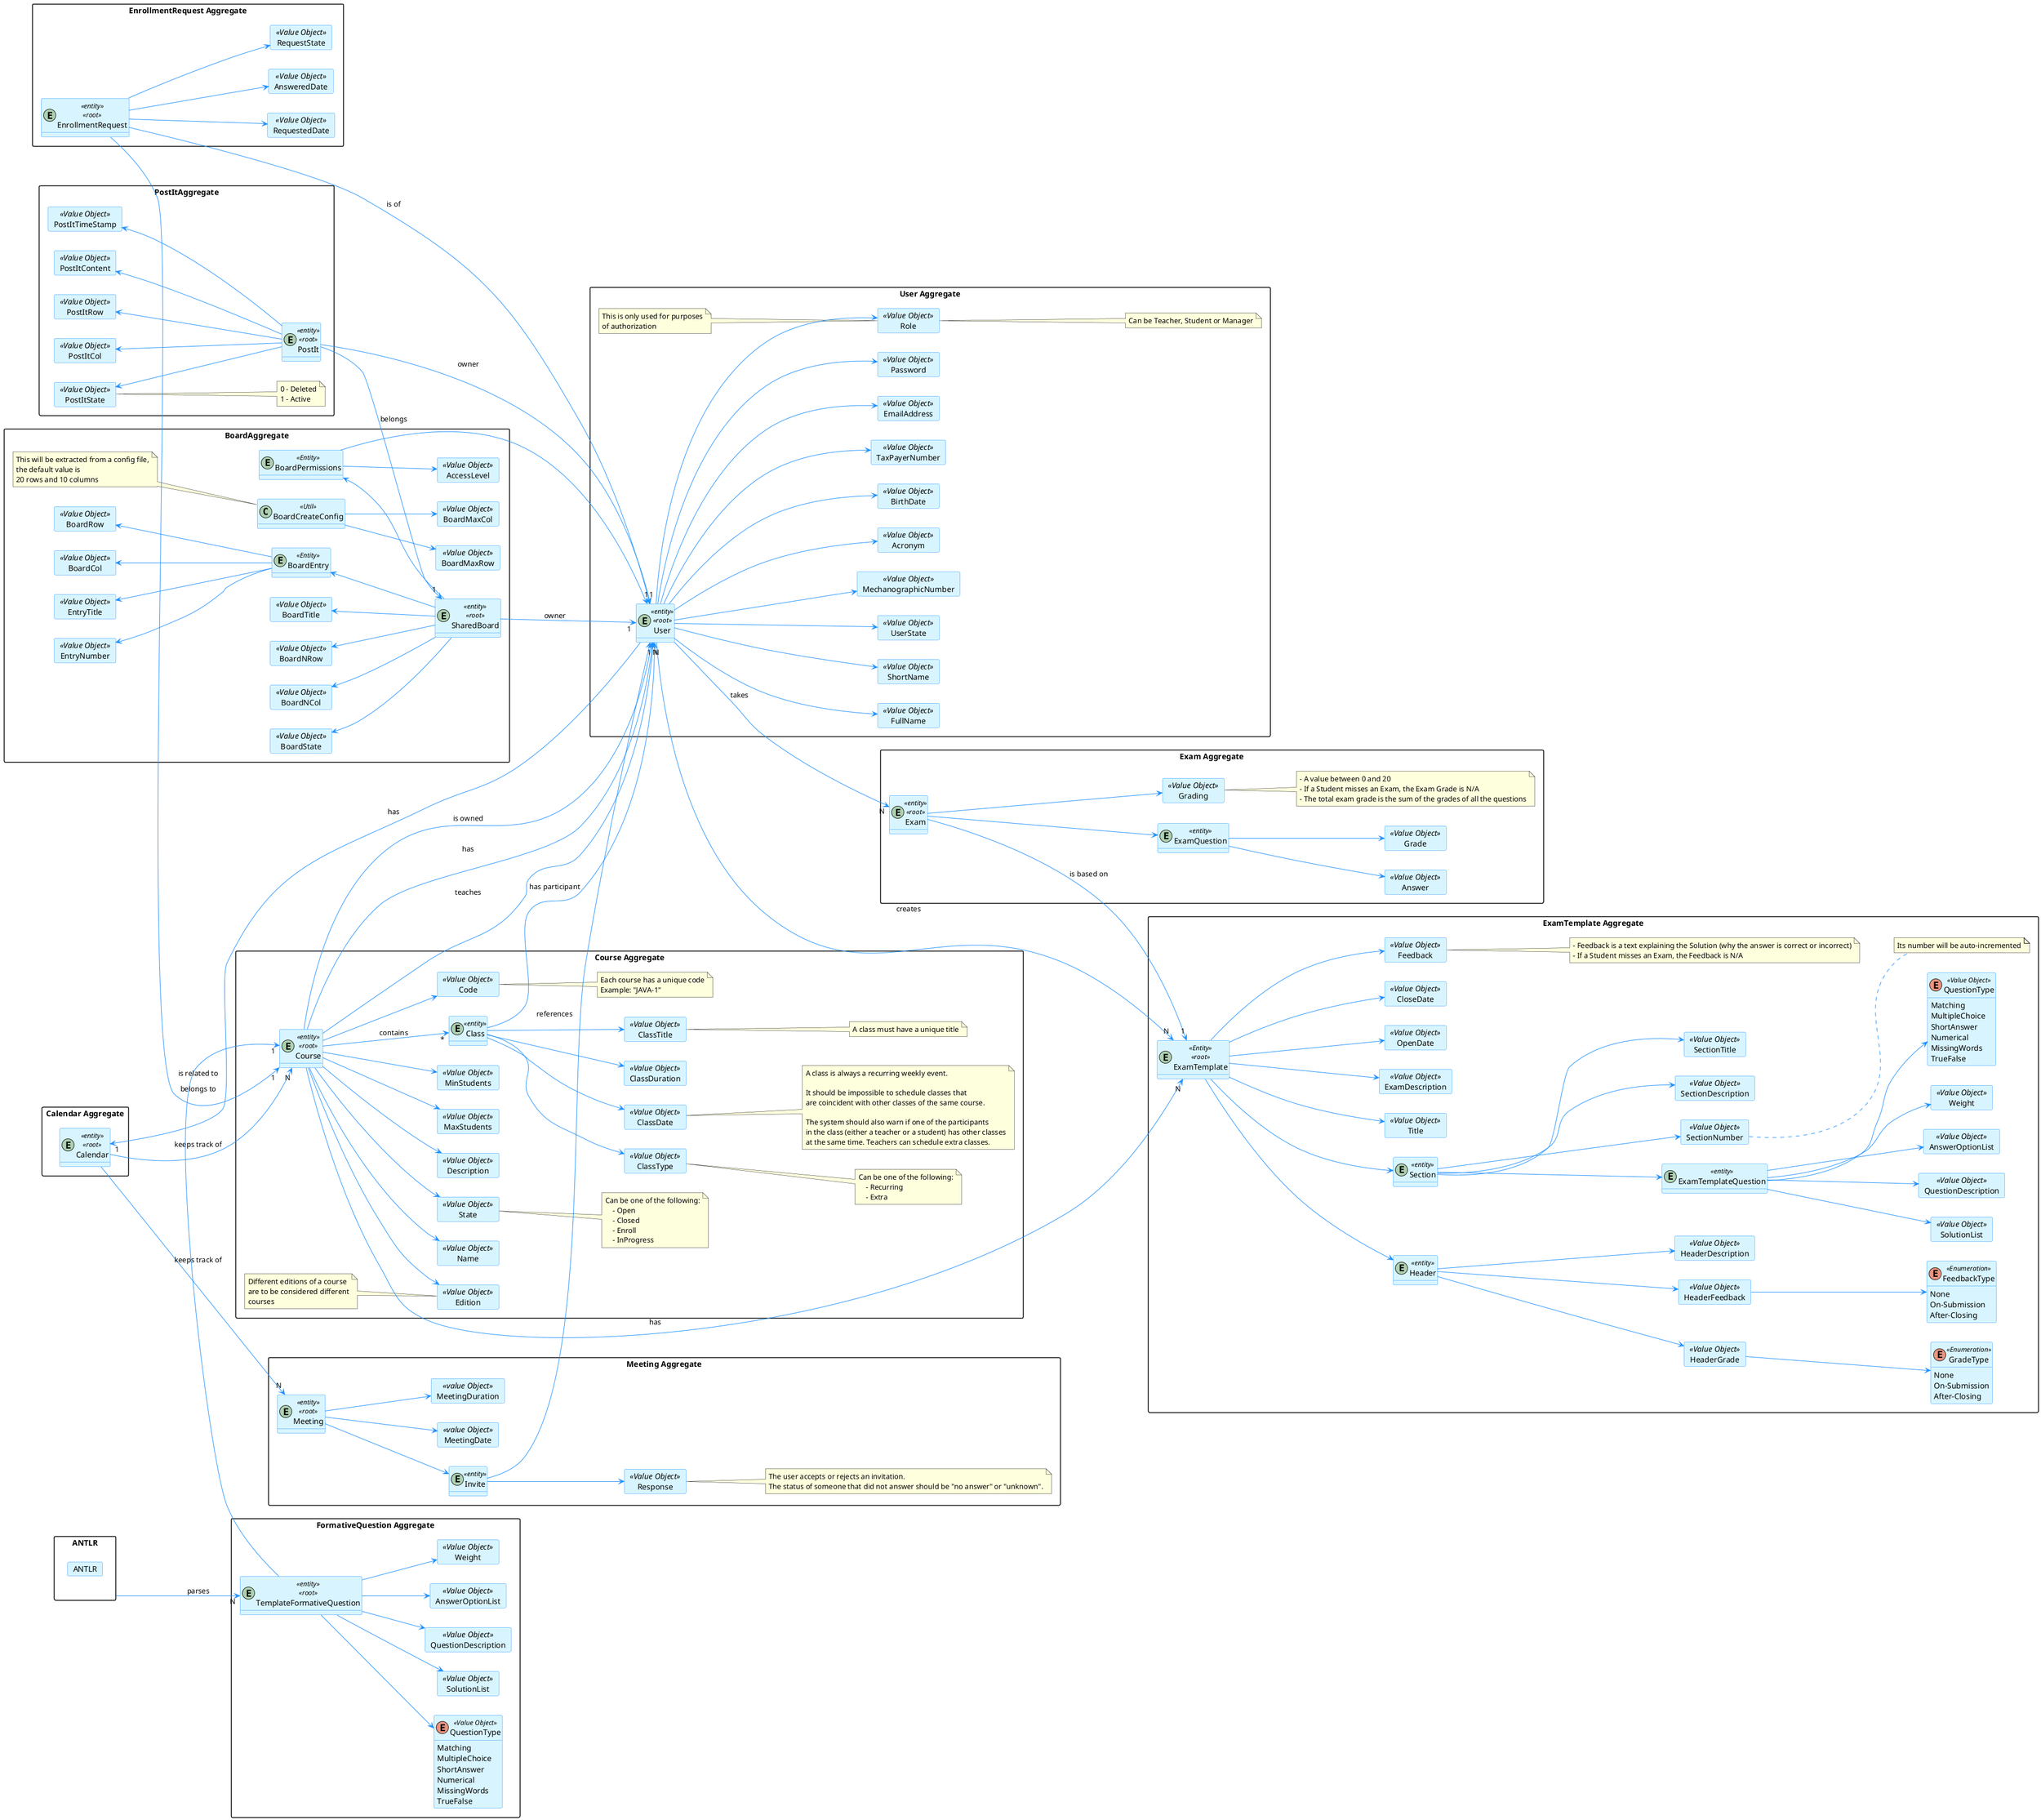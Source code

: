 @startuml "Domain Model"

hide methods
left to right direction

skinparam classAttributeIconSize 0

skinparam class {
    LifeLineBorderColor DodgerBlue
    LifeLineBackgroundColor APPLICATION
    BackgroundColor #D8F5FF
    ArrowColor DodgerBlue
    BorderColor DodgerBlue
}

skinparam packageStyle rectangle

skinparam card {
    LifeLineBorderColor DodgerBlue
    LifeLineBackgroundColor APPLICATION
    BackgroundColor #D8F5FF
    ArrowColor DodgerBlue
    BorderColor DodgerBlue
}

package "User Aggregate" {
    entity User <<entity>><<root>>

'User value objects
    card EmailAddress <<Value Object>>{
    }
    card Password <<Value Object>>{
    }
    card FullName <<Value Object>>{
    }
    card ShortName <<Value Object>>{
    }
    card UserState <<Value Object>>{
    }
    card MechanographicNumber <<Value Object>>{
    }
    card Acronym <<Value Object>> {
    }
    card BirthDate <<Value Object>> {
    }
    card TaxPayerNumber <<Value Object>> {
    }
    card Role <<Value Object>> {
    }
    note right of Role: Can be Teacher, Student or Manager

    User --> EmailAddress
    User --> Password
    User --> FullName
    User --> ShortName
    User --> Role
    User --> UserState
    User --> MechanographicNumber
    User --> Acronym
    User --> BirthDate
    User --> TaxPayerNumber

    note left of Role
        This is only used for purposes
        of authorization
    end note
}

package "Course Aggregate" {
    entity Course <<entity>><<root>>

    'Course value objects
    card Code <<Value Object>> {
    }
    card Name <<Value Object>>{
    }
    card State <<Value Object>>{
    }
    card Description <<Value Object>>{
    }
    card MaxStudents <<Value Object>>{
    }
    card MinStudents <<Value Object>>{
    }
    card Edition <<Value Object>>{
    }

    Course --> Name
    Course --> State
    Course --> Description
    Course --> MaxStudents
    Course --> MinStudents
    Course --> Code
    Course --> Edition

    note right of State
        Can be one of the following:
            - Open
            - Closed
            - Enroll
            - InProgress
    end note

    note right of Code
        Each course has a unique code
        Example: "JAVA-1"
    end note

    note left of Edition
        Different editions of a course
        are to be considered different
        courses
    end note

    entity Class <<entity>>

    card ClassDate <<Value Object>>{
    }

    card ClassDuration <<Value Object>>{
    }

    card ClassTitle <<Value Object>>{
    }

    card ClassType <<Value Object>>{
    }

        note right of ClassDate
            A class is always a recurring weekly event.

            It should be impossible to schedule classes that
            are coincident with other classes of the same course.

            The system should also warn if one of the participants
            in the class (either a teacher or a student) has other classes
            at the same time. Teachers can schedule extra classes.
        end note

        note right of ClassTitle
            A class must have a unique title
        end note

    Class --> ClassDate
    Class --> ClassDuration
    Class --> ClassTitle
    Class --> ClassType
    Course --> "*" Class : contains

    note right of ClassType
        Can be one of the following:
            - Recurring
            - Extra
    end note
}

package "EnrollmentRequest Aggregate" {
    entity EnrollmentRequest <<entity>><<root>>

    card RequestedDate <<Value Object>> {
    }

    card AnsweredDate <<Value Object>> {
    }

    card RequestState <<Value Object>>{
    }

    EnrollmentRequest --> RequestedDate
    EnrollmentRequest --> AnsweredDate
    EnrollmentRequest --> RequestState

}

package "Calendar Aggregate" {
    entity Calendar <<entity>><<root>>
}

package "ExamTemplate Aggregate" {
    entity ExamTemplate <<Entity>> <<root>> {
    }

    card Title <<Value Object>> {
        }

    card ExamDescription <<Value Object>> {
        }

    card SolutionList <<Value Object>> {
        }

    card OpenDate <<Value Object>> {
        }

    card CloseDate <<Value Object>> {
        }

    entity Header <<entity>> {
        }

    card HeaderDescription <<Value Object>> {
        }

    card HeaderGrade <<Value Object>> {
        }

    card HeaderFeedback <<Value Object>> {
        }

    enum FeedbackType <<Enumeration>> {
        None
        On-Submission
        After-Closing
        }

    enum GradeType <<Enumeration>> {
        None
        On-Submission
        After-Closing
        }

    entity Section <<entity>> {
        }

    card SectionNumber <<Value Object>> {
        }

    card SectionDescription <<Value Object>> {
        }

    card SectionTitle <<Value Object>> {
        }

    card Feedback <<Value Object>> {
        }

    entity ExamTemplateQuestion <<entity>> {
        }

    card QuestionDescription <<Value Object>> {
        }

    card AnswerOptionList <<Value Object>> {
        }

    enum QuestionType <<Value Object>> {
        Matching
        MultipleChoice
        ShortAnswer
        Numerical
        MissingWords
        TrueFalse
        }

    card Weight <<Value Object>> {
        }

    ExamTemplate --> Title
    ExamTemplate --> Header
    ExamTemplate --> OpenDate
    ExamTemplate --> CloseDate
    ExamTemplate --> ExamDescription
    ExamTemplate --> Section
    ExamTemplate --> Feedback

    Header --> HeaderDescription
    Header --> HeaderFeedback
    Header --> HeaderGrade

    HeaderGrade --> GradeType
    HeaderFeedback --> FeedbackType

    Section --> SectionDescription
    Section --> SectionTitle
    Section --> ExamTemplateQuestion
    Section --> SectionNumber

    note right of SectionNumber
        Its number will be auto-incremented
    end note

    note right of Feedback
        - Feedback is a text explaining the Solution (why the answer is correct or incorrect)
        - If a Student misses an Exam, the Feedback is N/A
    end note

    ExamTemplateQuestion --> SolutionList
    ExamTemplateQuestion --> QuestionType
    ExamTemplateQuestion --> Weight
    ExamTemplateQuestion --> QuestionDescription
    ExamTemplateQuestion --> AnswerOptionList
}


package "ANTLR" {
    card ANTLR {
    }
}

' added
package "FormativeQuestion Aggregate" {
    entity TemplateFormativeQuestion <<entity>> <<root>> {
    }

    card SolutionList <<Value Object>> {
    }

    card QuestionDescription <<Value Object>> {
    }

    card AnswerOptionList <<Value Object>> {
    }

    enum QuestionType <<Value Object>> {
        Matching
        MultipleChoice
        ShortAnswer
        Numerical
        MissingWords
        TrueFalse
    }

    card Weight <<Value Object>> {
    }

    TemplateFormativeQuestion --> SolutionList
    TemplateFormativeQuestion --> QuestionType
    TemplateFormativeQuestion --> Weight
    TemplateFormativeQuestion --> QuestionDescription
    TemplateFormativeQuestion --> AnswerOptionList
}
' end added

package "Exam Aggregate" {
    entity Exam <<entity>> <<root>> {
    }
    entity ExamQuestion <<entity>> {
    }
    card Answer <<Value Object>> {
    }
    card Grade <<Value Object>> {
    }
    card Grading <<Value Object>>{
    }

    Exam --> Grading
    Exam --> ExamQuestion

    ExamQuestion --> Answer
    ExamQuestion --> Grade

    note right of Grading
        - A value between 0 and 20
        - If a Student misses an Exam, the Exam Grade is N/A
        - The total exam grade is the sum of the grades of all the questions
    end note
}

package "Meeting Aggregate" {
    entity Meeting <<entity>><<root>>

    card MeetingDate <<value Object>>{
    }
    card MeetingDuration <<value Object>>{
    }

    entity Invite <<entity>>

    card Response <<Value Object>>{
        }

    note right of Response
        The user accepts or rejects an invitation.
        The status of someone that did not answer should be "no answer" or "unknown".
    end note

    Invite --> Response

    Meeting --> MeetingDate
    Meeting --> MeetingDuration
    Meeting --> Invite
}

package PostItAggregate {
    entity PostIt <<entity>><<root>>
    card PostItContent <<Value Object>>{
    }

    card PostItRow <<Value Object>>{
    }
    card PostItCol <<Value Object>>{
    }
    card PostItTimeStamp <<Value Object>>{
    }
    card PostItState <<Value Object>>{
    }

    note right of PostItState
        0 - Deleted
        1 - Active
    end note

    PostItContent <-- PostIt
    PostItRow <-- PostIt
    PostItCol <-- PostIt
    PostItTimeStamp <-- PostIt
    PostItState <-- PostIt
}

package BoardAggregate {
    entity SharedBoard <<entity>><<root>>
    card BoardTitle <<Value Object>>{
    }
    card BoardNRow <<Value Object>>{
    }
    card BoardNCol <<Value Object>>{
    }
    card BoardState <<Value Object>>{
    }
    card EntryTitle <<Value Object>>{
    }
    card EntryNumber <<Value Object>>{
    }

    BoardTitle <-- SharedBoard
    BoardNRow <-- SharedBoard
    BoardNCol <-- SharedBoard
    BoardState <-- SharedBoard

    entity BoardEntry <<Entity>>{
    }
    card BoardRow <<Value Object>>{
    }
    card BoardCol <<Value Object>>{
    }

    BoardEntry <-- SharedBoard
    BoardRow <-- BoardEntry
    BoardCol <-- BoardEntry
    EntryNumber <-- BoardEntry
    EntryTitle <-- BoardEntry


    entity BoardPermissions <<Entity>>
    card AccessLevel <<Value Object>>{
    }

    BoardPermissions <-- SharedBoard
    BoardPermissions --> User
    BoardPermissions --> AccessLevel

    class BoardCreateConfig <<Util>>

    note left of BoardCreateConfig
        This will be extracted from a config file,
        the default value is
        20 rows and 10 columns
    end note

    card BoardMaxRow <<Value Object>>{
    }
    card BoardMaxCol <<Value Object>>{
    }

    BoardCreateConfig --> BoardMaxRow
    BoardCreateConfig --> BoardMaxCol
}

    Course --> "1" User : is owned
    Course --> "N" User : has
    Course --> "N" User : teaches

    EnrollmentRequest --> "1" User : is of
    EnrollmentRequest --> "1" Course : belongs to

    Calendar --> "N" Course : keeps track of

    User --> "1" Calendar : has

    Class --> User : has participant
    User --> "N" ExamTemplate : creates
    Course --> "N" ExamTemplate : has
    Exam --> "1" ExamTemplate : is based on
    User --> "N" Exam : takes

    Calendar --> "N" Meeting : keeps track of
    Invite --> User : references

    PostIt --> "1" User :owner
    SharedBoard --> "1" User :owner
    PostIt --> "1" SharedBoard :belongs

    TemplateFormativeQuestion -> "1" Course : is related to

    ANTLR --> "N" TemplateFormativeQuestion : parses




@enduml